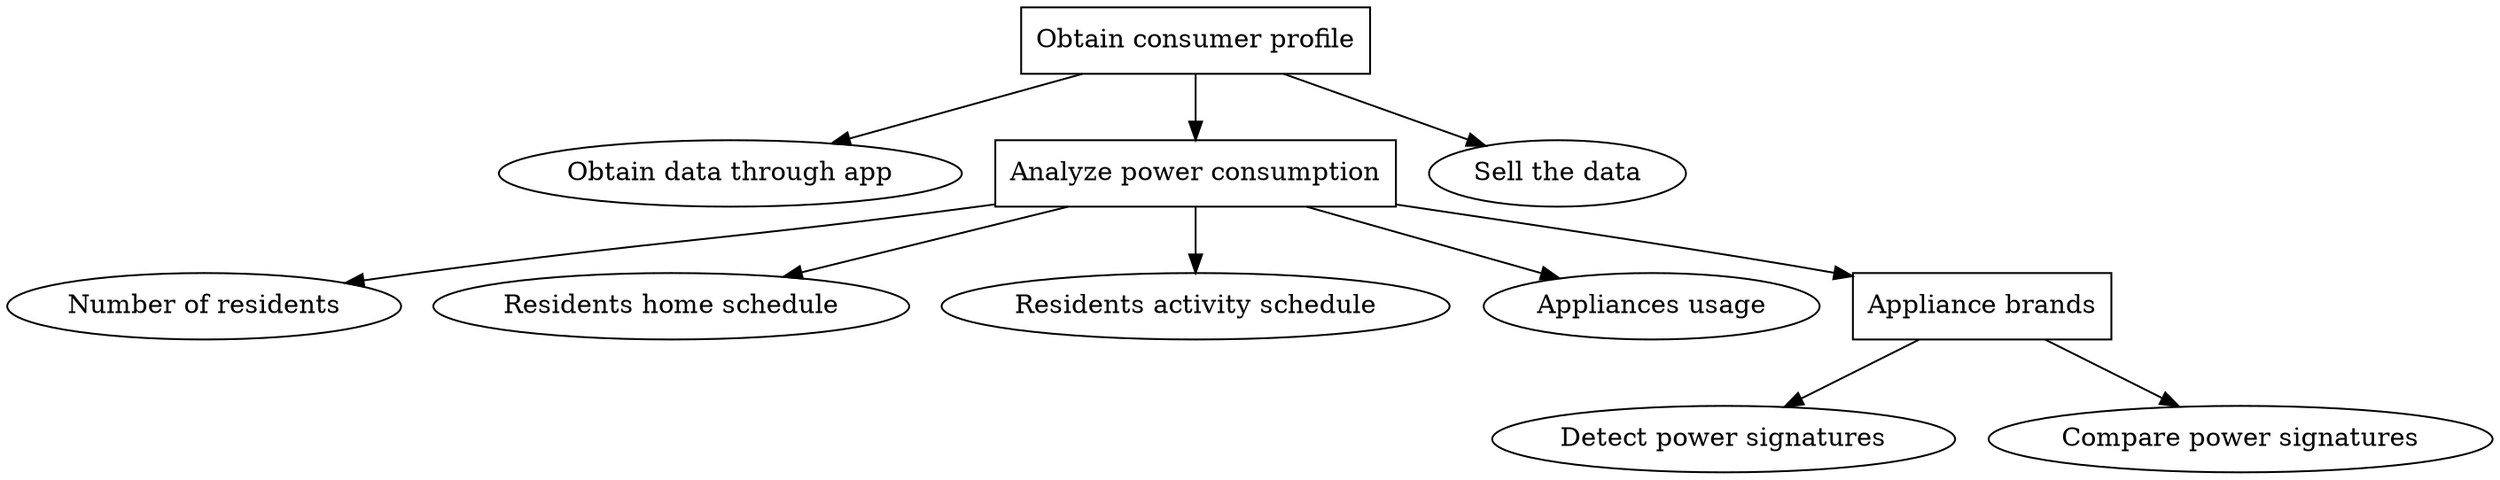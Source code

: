 digraph G{
	node [style=filled fillcolor=white]

	root[label="Obtain consumer profile",shape=AND];	

	obtain_data[label="Obtain data through app"];
	analyse_power_consumption[label="Analyze power consumption",shape=OR];
	sell_data[label="Sell the data"];

	root -> obtain_data;
	root -> sell_data;	

	

	residents[label="Number of residents"];
	home[label="Residents home schedule"];
	activity_residents[label="Residents activity schedule"];
	when_appl[label="Appliances usage"];
	what_appl[label="Appliance brands",shape=AND];

	
	root -> analyse_power_consumption;
	analyse_power_consumption ->  residents, activity_residents, home, when_appl, what_appl;

	power_signatures[label="Detect power signatures"];
	power_compare[label="Compare power signatures"];
	what_appl -> power_signatures, power_compare;
	
	}